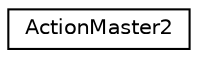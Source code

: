 digraph "Graphical Class Hierarchy"
{
  edge [fontname="Helvetica",fontsize="10",labelfontname="Helvetica",labelfontsize="10"];
  node [fontname="Helvetica",fontsize="10",shape=record];
  rankdir="LR";
  Node0 [label="ActionMaster2",height=0.2,width=0.4,color="black", fillcolor="white", style="filled",URL="$class_action_master2.html"];
}
